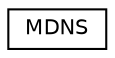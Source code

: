 digraph "Graphical Class Hierarchy"
{
  edge [fontname="Helvetica",fontsize="10",labelfontname="Helvetica",labelfontsize="10"];
  node [fontname="Helvetica",fontsize="10",shape=record];
  rankdir="LR";
  Node0 [label="MDNS",height=0.2,width=0.4,color="black", fillcolor="white", style="filled",URL="$struct_m_d_n_s.html"];
}
